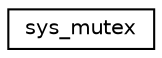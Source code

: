 digraph "Graphical Class Hierarchy"
{
 // LATEX_PDF_SIZE
  edge [fontname="Helvetica",fontsize="10",labelfontname="Helvetica",labelfontsize="10"];
  node [fontname="Helvetica",fontsize="10",shape=record];
  rankdir="LR";
  Node0 [label="sys_mutex",height=0.2,width=0.4,color="black", fillcolor="white", style="filled",URL="$structsys__mutex.html",tooltip=" "];
}

